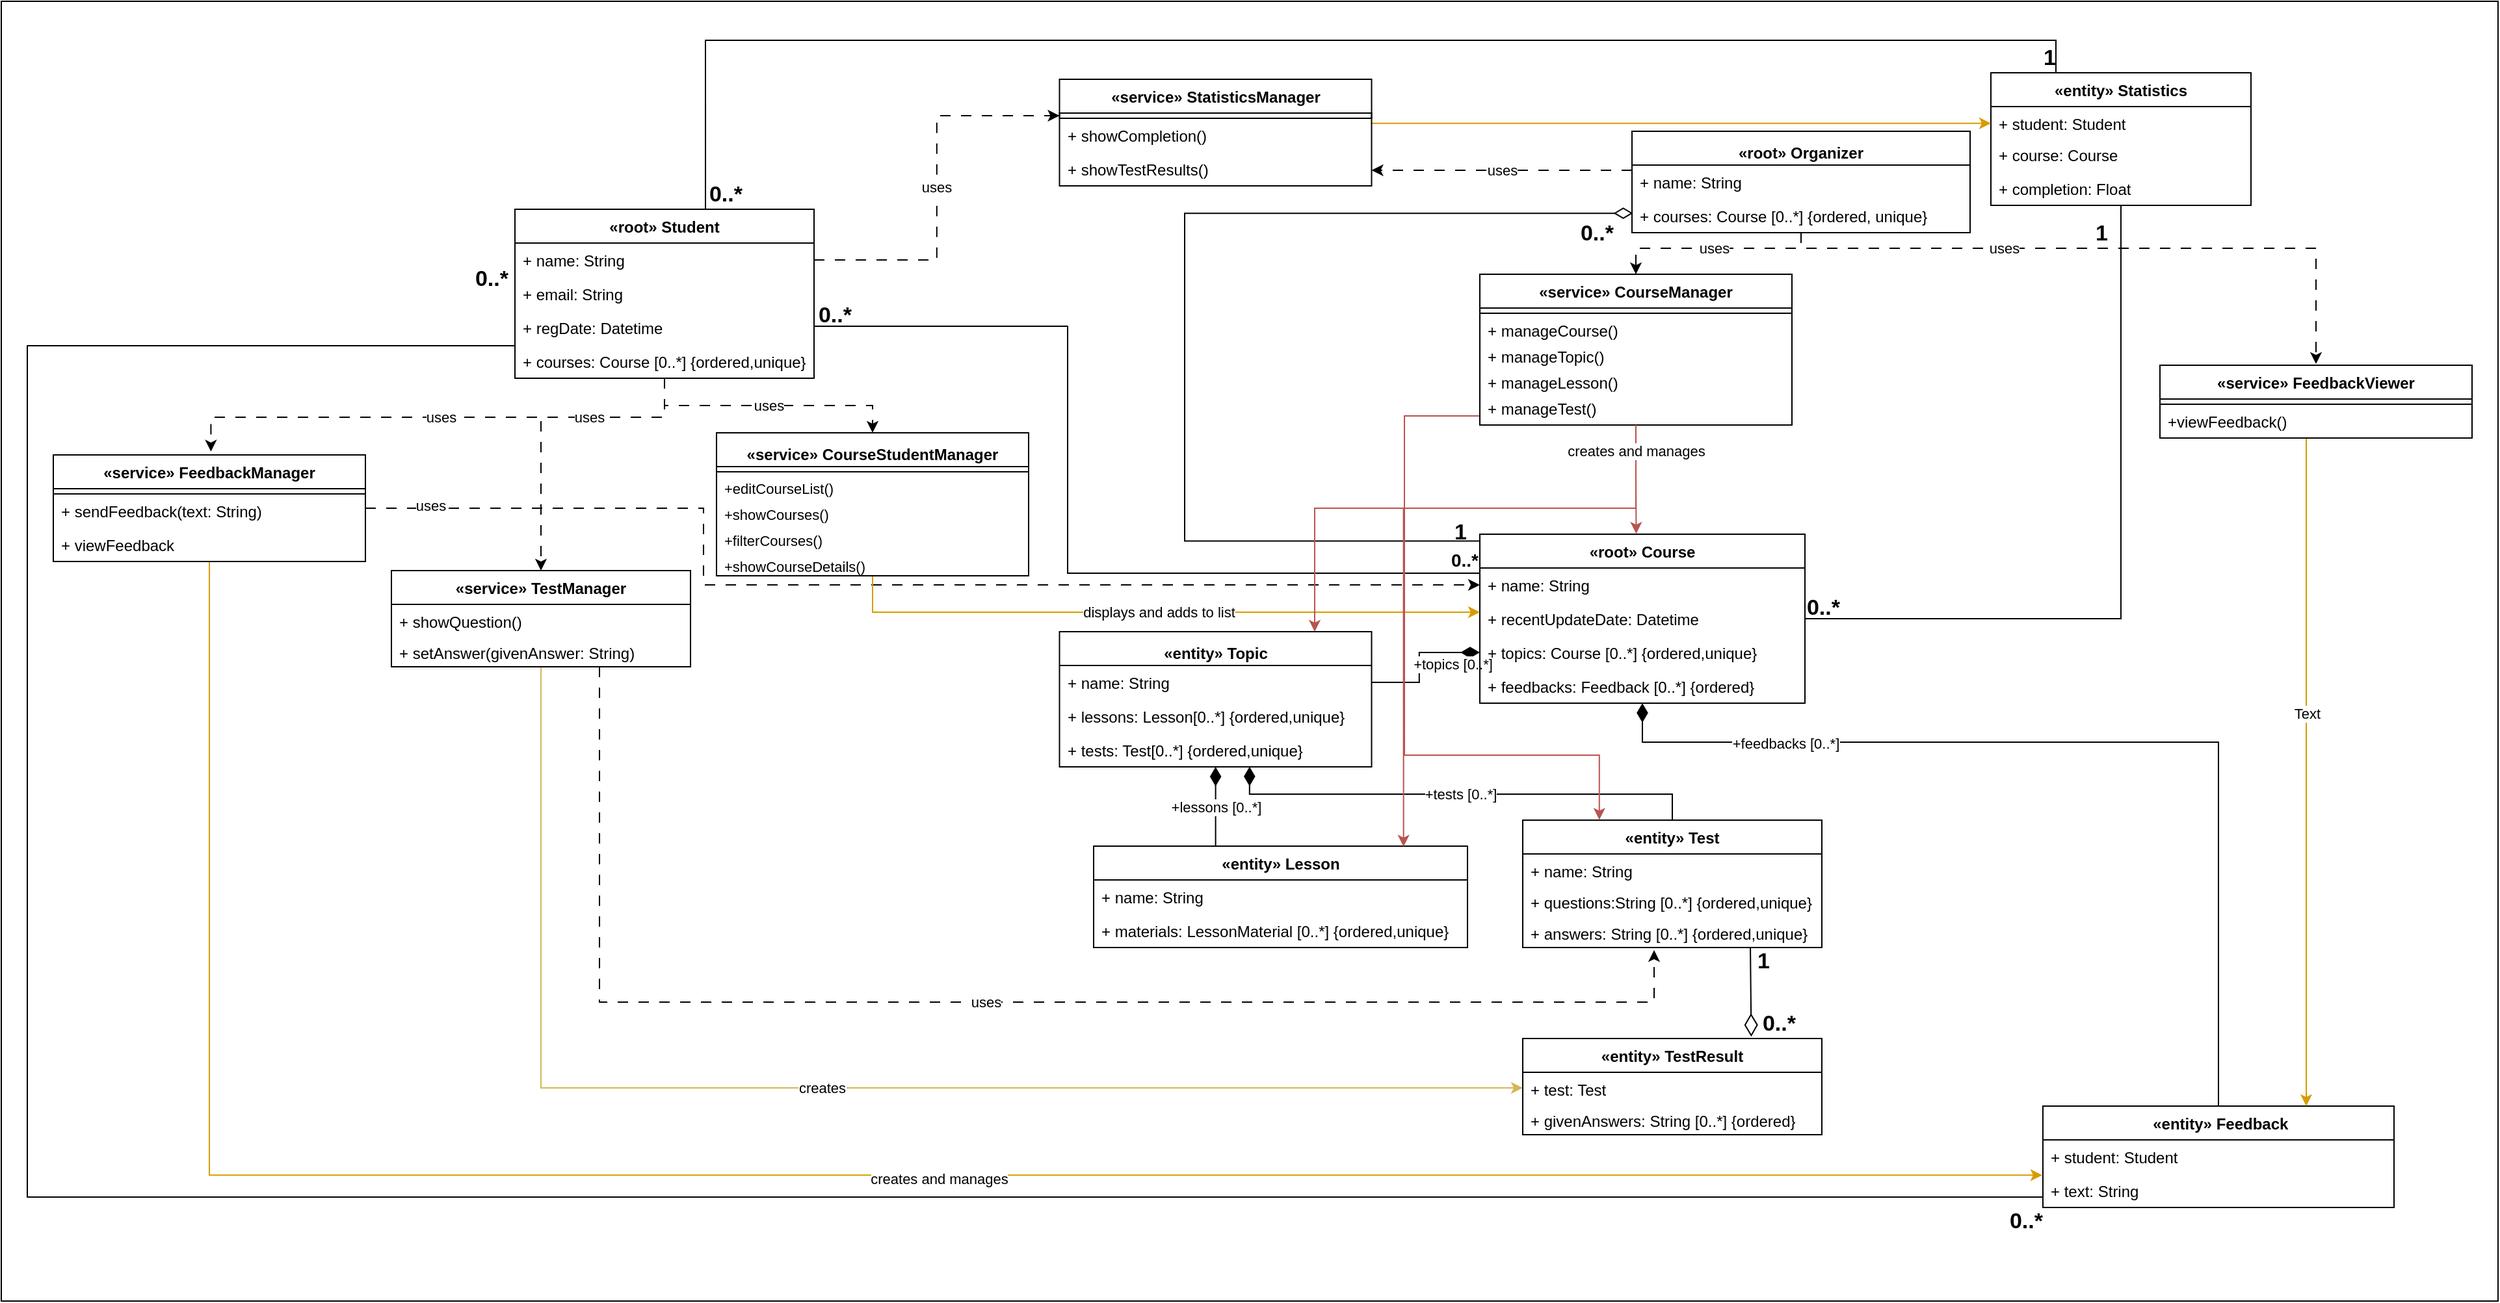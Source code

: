 <mxfile version="22.0.6" type="google">
  <diagram name="Page-1" id="_BAr91nf2BU1CdBqY8Vg">
    <mxGraphModel dx="2336" dy="798" grid="1" gridSize="10" guides="1" tooltips="1" connect="1" arrows="1" fold="1" page="1" pageScale="1" pageWidth="827" pageHeight="1169" background="#FFFFFF" math="0" shadow="0">
      <root>
        <mxCell id="0" />
        <mxCell id="1" parent="0" />
        <mxCell id="m78dvP__wFji1B5uUlLM-1" value="" style="rounded=0;whiteSpace=wrap;html=1;" parent="1" vertex="1">
          <mxGeometry x="-300" y="40" width="1920" height="1000" as="geometry" />
        </mxCell>
        <mxCell id="m78dvP__wFji1B5uUlLM-256" style="edgeStyle=orthogonalEdgeStyle;rounded=0;orthogonalLoop=1;jettySize=auto;html=1;entryX=0.25;entryY=0;entryDx=0;entryDy=0;endArrow=none;endFill=0;exitX=0.637;exitY=0.006;exitDx=0;exitDy=0;exitPerimeter=0;" parent="1" source="m78dvP__wFji1B5uUlLM-3" target="m78dvP__wFji1B5uUlLM-30" edge="1">
          <mxGeometry relative="1" as="geometry">
            <Array as="points">
              <mxPoint x="242" y="70" />
              <mxPoint x="1280" y="70" />
            </Array>
          </mxGeometry>
        </mxCell>
        <mxCell id="m78dvP__wFji1B5uUlLM-226" value="uses" style="edgeStyle=orthogonalEdgeStyle;rounded=0;orthogonalLoop=1;jettySize=auto;html=1;dashed=1;dashPattern=8 8;" parent="1" source="m78dvP__wFji1B5uUlLM-169" target="m78dvP__wFji1B5uUlLM-15" edge="1">
          <mxGeometry x="-0.891" y="2" relative="1" as="geometry">
            <Array as="points">
              <mxPoint x="240" y="430" />
              <mxPoint x="240" y="489" />
            </Array>
            <mxPoint as="offset" />
          </mxGeometry>
        </mxCell>
        <mxCell id="m78dvP__wFji1B5uUlLM-204" value="+topics [0..*]" style="edgeStyle=orthogonalEdgeStyle;rounded=0;orthogonalLoop=1;jettySize=auto;html=1;entryX=1;entryY=0.5;entryDx=0;entryDy=0;endArrow=none;endFill=0;startArrow=diamondThin;startFill=1;startSize=12;" parent="1" source="m78dvP__wFji1B5uUlLM-17" target="m78dvP__wFji1B5uUlLM-20" edge="1">
          <mxGeometry x="-0.595" y="9" relative="1" as="geometry">
            <mxPoint as="offset" />
          </mxGeometry>
        </mxCell>
        <mxCell id="m78dvP__wFji1B5uUlLM-208" value="+tests [0..*]" style="edgeStyle=orthogonalEdgeStyle;rounded=0;orthogonalLoop=1;jettySize=auto;html=1;endArrow=none;endFill=0;startArrow=diamondThin;startFill=1;startSize=12;exitX=0.609;exitY=0.995;exitDx=0;exitDy=0;exitPerimeter=0;" parent="1" source="m78dvP__wFji1B5uUlLM-240" target="m78dvP__wFji1B5uUlLM-27" edge="1">
          <mxGeometry relative="1" as="geometry">
            <mxPoint x="660" y="630" as="sourcePoint" />
            <Array as="points">
              <mxPoint x="660" y="650" />
              <mxPoint x="985" y="650" />
            </Array>
          </mxGeometry>
        </mxCell>
        <mxCell id="m78dvP__wFji1B5uUlLM-70" value="&lt;font style=&quot;font-size: 17px;&quot;&gt;1&lt;/font&gt;" style="edgeLabel;resizable=0;html=1;align=right;verticalAlign=bottom;fontStyle=1;labelBackgroundColor=none;" parent="1" connectable="0" vertex="1">
          <mxGeometry x="827.5" y="460" as="geometry" />
        </mxCell>
        <mxCell id="m78dvP__wFji1B5uUlLM-201" style="edgeStyle=orthogonalEdgeStyle;rounded=0;orthogonalLoop=1;jettySize=auto;html=1;entryX=-0.001;entryY=0.04;entryDx=0;entryDy=0;entryPerimeter=0;endArrow=none;endFill=0;startArrow=diamondThin;startFill=0;startSize=12;exitX=0.003;exitY=0.426;exitDx=0;exitDy=0;exitPerimeter=0;" parent="1" source="m78dvP__wFji1B5uUlLM-11" target="m78dvP__wFji1B5uUlLM-14" edge="1">
          <mxGeometry relative="1" as="geometry">
            <mxPoint x="944" y="264.68" as="sourcePoint" />
            <mxPoint x="697.25" y="453.32" as="targetPoint" />
            <Array as="points">
              <mxPoint x="610" y="263" />
              <mxPoint x="610" y="455" />
              <mxPoint x="820" y="455" />
            </Array>
          </mxGeometry>
        </mxCell>
        <mxCell id="m78dvP__wFji1B5uUlLM-199" style="edgeStyle=orthogonalEdgeStyle;rounded=0;orthogonalLoop=1;jettySize=auto;html=1;entryX=0;entryY=0.334;entryDx=0;entryDy=0;entryPerimeter=0;endArrow=none;endFill=0;exitX=1;exitY=0.5;exitDx=0;exitDy=0;" parent="1" source="m78dvP__wFji1B5uUlLM-6" edge="1">
          <mxGeometry relative="1" as="geometry">
            <mxPoint x="325" y="261" as="sourcePoint" />
            <mxPoint x="837" y="480.684" as="targetPoint" />
            <Array as="points">
              <mxPoint x="325" y="290" />
              <mxPoint x="520" y="290" />
              <mxPoint x="520" y="480" />
              <mxPoint x="837" y="480" />
            </Array>
          </mxGeometry>
        </mxCell>
        <mxCell id="m78dvP__wFji1B5uUlLM-223" style="edgeStyle=orthogonalEdgeStyle;rounded=0;orthogonalLoop=1;jettySize=auto;html=1;entryX=-0.001;entryY=0.699;entryDx=0;entryDy=0;endArrow=none;endFill=0;entryPerimeter=0;" parent="1" target="m78dvP__wFji1B5uUlLM-26" edge="1">
          <mxGeometry relative="1" as="geometry">
            <mxPoint x="95" y="305" as="sourcePoint" />
            <Array as="points">
              <mxPoint x="-280" y="305" />
              <mxPoint x="-280" y="960" />
              <mxPoint x="1270" y="960" />
            </Array>
          </mxGeometry>
        </mxCell>
        <mxCell id="BO0aOpBlqmR2gNMxUa-1-1" value="uses" style="edgeStyle=orthogonalEdgeStyle;rounded=0;orthogonalLoop=1;jettySize=auto;html=1;entryX=0;entryY=0.5;entryDx=0;entryDy=0;dashed=1;dashPattern=8 8;exitX=1;exitY=0.5;exitDx=0;exitDy=0;" edge="1" parent="1" source="m78dvP__wFji1B5uUlLM-4" target="m78dvP__wFji1B5uUlLM-182">
          <mxGeometry relative="1" as="geometry" />
        </mxCell>
        <mxCell id="m78dvP__wFji1B5uUlLM-3" value="«root» Student" style="swimlane;fontStyle=1;align=center;verticalAlign=top;childLayout=stackLayout;horizontal=1;startSize=26;horizontalStack=0;resizeParent=1;resizeParentMax=0;resizeLast=0;collapsible=1;marginBottom=0;whiteSpace=wrap;html=1;" parent="1" vertex="1">
          <mxGeometry x="95" y="200" width="230" height="130" as="geometry" />
        </mxCell>
        <mxCell id="m78dvP__wFji1B5uUlLM-4" value="+ name: String" style="text;strokeColor=none;fillColor=none;align=left;verticalAlign=top;spacingLeft=4;spacingRight=4;overflow=hidden;rotatable=0;points=[[0,0.5],[1,0.5]];portConstraint=eastwest;whiteSpace=wrap;html=1;" parent="m78dvP__wFji1B5uUlLM-3" vertex="1">
          <mxGeometry y="26" width="230" height="26" as="geometry" />
        </mxCell>
        <mxCell id="m78dvP__wFji1B5uUlLM-5" value="+ email: String" style="text;strokeColor=none;fillColor=none;align=left;verticalAlign=top;spacingLeft=4;spacingRight=4;overflow=hidden;rotatable=0;points=[[0,0.5],[1,0.5]];portConstraint=eastwest;whiteSpace=wrap;html=1;" parent="m78dvP__wFji1B5uUlLM-3" vertex="1">
          <mxGeometry y="52" width="230" height="26" as="geometry" />
        </mxCell>
        <mxCell id="m78dvP__wFji1B5uUlLM-6" value="+ regDate: Datetime" style="text;strokeColor=none;fillColor=none;align=left;verticalAlign=top;spacingLeft=4;spacingRight=4;overflow=hidden;rotatable=0;points=[[0,0.5],[1,0.5]];portConstraint=eastwest;whiteSpace=wrap;html=1;" parent="m78dvP__wFji1B5uUlLM-3" vertex="1">
          <mxGeometry y="78" width="230" height="26" as="geometry" />
        </mxCell>
        <mxCell id="m78dvP__wFji1B5uUlLM-7" value="+&amp;nbsp;courses: Course&amp;nbsp;[0..*]&amp;nbsp;{ordered,unique}" style="text;strokeColor=none;fillColor=none;align=left;verticalAlign=top;spacingLeft=4;spacingRight=4;overflow=hidden;rotatable=0;points=[[0,0.5],[1,0.5]];portConstraint=eastwest;whiteSpace=wrap;html=1;" parent="m78dvP__wFji1B5uUlLM-3" vertex="1">
          <mxGeometry y="104" width="230" height="26" as="geometry" />
        </mxCell>
        <mxCell id="m78dvP__wFji1B5uUlLM-177" value="uses" style="edgeStyle=orthogonalEdgeStyle;rounded=0;orthogonalLoop=1;jettySize=auto;html=1;dashed=1;dashPattern=8 8;" parent="1" source="m78dvP__wFji1B5uUlLM-9" target="m78dvP__wFji1B5uUlLM-165" edge="1">
          <mxGeometry relative="1" as="geometry">
            <Array as="points">
              <mxPoint x="1084" y="230" />
              <mxPoint x="957" y="230" />
            </Array>
          </mxGeometry>
        </mxCell>
        <mxCell id="m78dvP__wFji1B5uUlLM-186" value="uses" style="edgeStyle=orthogonalEdgeStyle;rounded=0;orthogonalLoop=1;jettySize=auto;html=1;entryX=0.5;entryY=0;entryDx=0;entryDy=0;dashed=1;dashPattern=8 8;exitX=0.5;exitY=1;exitDx=0;exitDy=0;" parent="1" edge="1" source="m78dvP__wFji1B5uUlLM-9">
          <mxGeometry x="-0.324" relative="1" as="geometry">
            <mxPoint x="1084" y="277" as="sourcePoint" />
            <mxPoint x="1480" y="319.0" as="targetPoint" />
            <Array as="points">
              <mxPoint x="1084" y="230" />
              <mxPoint x="1480" y="230" />
            </Array>
            <mxPoint as="offset" />
          </mxGeometry>
        </mxCell>
        <mxCell id="m78dvP__wFji1B5uUlLM-9" value="&lt;table class=&quot;simple-table&quot; id=&quot;4be0993a-8cb2-40e5-bdfd-7f6b039907cc&quot;&gt;&lt;tbody&gt;&lt;tr id=&quot;e588f8d5-d057-4c99-b000-b41a2d156928&quot;&gt;&lt;td class=&quot;&quot; id=&quot;KpZ;&quot;&gt;«root» Organizer&lt;/td&gt;&lt;/tr&gt;&lt;/tbody&gt;&lt;/table&gt;" style="swimlane;fontStyle=1;align=center;verticalAlign=top;childLayout=stackLayout;horizontal=1;startSize=26;horizontalStack=0;resizeParent=1;resizeParentMax=0;resizeLast=0;collapsible=1;marginBottom=0;whiteSpace=wrap;html=1;" parent="1" vertex="1">
          <mxGeometry x="954" y="140" width="260" height="78" as="geometry" />
        </mxCell>
        <mxCell id="m78dvP__wFji1B5uUlLM-10" value="+ name: String" style="text;strokeColor=none;fillColor=none;align=left;verticalAlign=top;spacingLeft=4;spacingRight=4;overflow=hidden;rotatable=0;points=[[0,0.5],[1,0.5]];portConstraint=eastwest;whiteSpace=wrap;html=1;" parent="m78dvP__wFji1B5uUlLM-9" vertex="1">
          <mxGeometry y="26" width="260" height="26" as="geometry" />
        </mxCell>
        <mxCell id="m78dvP__wFji1B5uUlLM-11" value="+&amp;nbsp;courses: Course [0..*] {ordered, unique} " style="text;strokeColor=none;fillColor=none;align=left;verticalAlign=top;spacingLeft=4;spacingRight=4;overflow=hidden;rotatable=0;points=[[0,0.5],[1,0.5]];portConstraint=eastwest;whiteSpace=wrap;html=1;" parent="m78dvP__wFji1B5uUlLM-9" vertex="1">
          <mxGeometry y="52" width="260" height="26" as="geometry" />
        </mxCell>
        <mxCell id="m78dvP__wFji1B5uUlLM-249" style="edgeStyle=orthogonalEdgeStyle;rounded=0;orthogonalLoop=1;jettySize=auto;html=1;endArrow=none;endFill=0;startArrow=diamondThin;startFill=1;startSize=12;" parent="1" source="m78dvP__wFji1B5uUlLM-14" target="m78dvP__wFji1B5uUlLM-24" edge="1">
          <mxGeometry relative="1" as="geometry">
            <Array as="points">
              <mxPoint x="962" y="610" />
              <mxPoint x="1405" y="610" />
            </Array>
          </mxGeometry>
        </mxCell>
        <mxCell id="m78dvP__wFji1B5uUlLM-250" value="+feedbacks [0..*]" style="edgeLabel;html=1;align=center;verticalAlign=middle;resizable=0;points=[];" parent="m78dvP__wFji1B5uUlLM-249" vertex="1" connectable="0">
          <mxGeometry x="-0.629" y="-1" relative="1" as="geometry">
            <mxPoint as="offset" />
          </mxGeometry>
        </mxCell>
        <mxCell id="m78dvP__wFji1B5uUlLM-14" value="«root» Course" style="swimlane;fontStyle=1;align=center;verticalAlign=top;childLayout=stackLayout;horizontal=1;startSize=26;horizontalStack=0;resizeParent=1;resizeParentMax=0;resizeLast=0;collapsible=1;marginBottom=0;whiteSpace=wrap;html=1;" parent="1" vertex="1">
          <mxGeometry x="837" y="450" width="250" height="130" as="geometry" />
        </mxCell>
        <mxCell id="m78dvP__wFji1B5uUlLM-15" value="+ name: String" style="text;strokeColor=none;fillColor=none;align=left;verticalAlign=top;spacingLeft=4;spacingRight=4;overflow=hidden;rotatable=0;points=[[0,0.5],[1,0.5]];portConstraint=eastwest;whiteSpace=wrap;html=1;" parent="m78dvP__wFji1B5uUlLM-14" vertex="1">
          <mxGeometry y="26" width="250" height="26" as="geometry" />
        </mxCell>
        <mxCell id="m78dvP__wFji1B5uUlLM-16" value="+ recentUpdateDate: Datetime" style="text;strokeColor=none;fillColor=none;align=left;verticalAlign=top;spacingLeft=4;spacingRight=4;overflow=hidden;rotatable=0;points=[[0,0.5],[1,0.5]];portConstraint=eastwest;whiteSpace=wrap;html=1;" parent="m78dvP__wFji1B5uUlLM-14" vertex="1">
          <mxGeometry y="52" width="250" height="26" as="geometry" />
        </mxCell>
        <mxCell id="m78dvP__wFji1B5uUlLM-17" value="+ topics: Course&amp;nbsp;[0..*]&amp;nbsp;{ordered,unique}" style="text;strokeColor=none;fillColor=none;align=left;verticalAlign=top;spacingLeft=4;spacingRight=4;overflow=hidden;rotatable=0;points=[[0,0.5],[1,0.5]];portConstraint=eastwest;whiteSpace=wrap;html=1;" parent="m78dvP__wFji1B5uUlLM-14" vertex="1">
          <mxGeometry y="78" width="250" height="26" as="geometry" />
        </mxCell>
        <mxCell id="m78dvP__wFji1B5uUlLM-18" value="+&amp;nbsp;feedbacks: Feedback&amp;nbsp;[0..*]&amp;nbsp;{ordered}" style="text;strokeColor=none;fillColor=none;align=left;verticalAlign=top;spacingLeft=4;spacingRight=4;overflow=hidden;rotatable=0;points=[[0,0.5],[1,0.5]];portConstraint=eastwest;whiteSpace=wrap;html=1;" parent="m78dvP__wFji1B5uUlLM-14" vertex="1">
          <mxGeometry y="104" width="250" height="26" as="geometry" />
        </mxCell>
        <mxCell id="m78dvP__wFji1B5uUlLM-206" value="+lessons [0..*]" style="edgeStyle=orthogonalEdgeStyle;rounded=0;orthogonalLoop=1;jettySize=auto;html=1;endArrow=none;endFill=0;startArrow=diamondThin;startFill=1;startSize=12;" parent="1" source="m78dvP__wFji1B5uUlLM-19" target="m78dvP__wFji1B5uUlLM-21" edge="1">
          <mxGeometry relative="1" as="geometry">
            <Array as="points">
              <mxPoint x="634" y="680" />
              <mxPoint x="634" y="680" />
            </Array>
          </mxGeometry>
        </mxCell>
        <mxCell id="m78dvP__wFji1B5uUlLM-19" value="&lt;table class=&quot;simple-table&quot; id=&quot;4be0993a-8cb2-40e5-bdfd-7f6b039907cc&quot;&gt;&lt;tbody&gt;&lt;tr id=&quot;23691669-71e0-4738-807a-c3c6f39562a6&quot;&gt;&lt;td class=&quot;&quot; id=&quot;KpZ;&quot;&gt;«entity» Topic&lt;/td&gt;&lt;/tr&gt;&lt;/tbody&gt;&lt;/table&gt;" style="swimlane;fontStyle=1;align=center;verticalAlign=top;childLayout=stackLayout;horizontal=1;startSize=26;horizontalStack=0;resizeParent=1;resizeParentMax=0;resizeLast=0;collapsible=1;marginBottom=0;whiteSpace=wrap;html=1;" parent="1" vertex="1">
          <mxGeometry x="513.75" y="525" width="240" height="104" as="geometry" />
        </mxCell>
        <mxCell id="m78dvP__wFji1B5uUlLM-20" value="+&amp;nbsp;name: String" style="text;strokeColor=none;fillColor=none;align=left;verticalAlign=top;spacingLeft=4;spacingRight=4;overflow=hidden;rotatable=0;points=[[0,0.5],[1,0.5]];portConstraint=eastwest;whiteSpace=wrap;html=1;" parent="m78dvP__wFji1B5uUlLM-19" vertex="1">
          <mxGeometry y="26" width="240" height="26" as="geometry" />
        </mxCell>
        <mxCell id="m78dvP__wFji1B5uUlLM-239" value="+&amp;nbsp;lessons: Lesson[0..*]&amp;nbsp;{ordered,unique}" style="text;strokeColor=none;fillColor=none;align=left;verticalAlign=top;spacingLeft=4;spacingRight=4;overflow=hidden;rotatable=0;points=[[0,0.5],[1,0.5]];portConstraint=eastwest;whiteSpace=wrap;html=1;" parent="m78dvP__wFji1B5uUlLM-19" vertex="1">
          <mxGeometry y="52" width="240" height="26" as="geometry" />
        </mxCell>
        <mxCell id="m78dvP__wFji1B5uUlLM-240" value="+&amp;nbsp;tests: Test[0..*]&amp;nbsp;{ordered,unique}" style="text;strokeColor=none;fillColor=none;align=left;verticalAlign=top;spacingLeft=4;spacingRight=4;overflow=hidden;rotatable=0;points=[[0,0.5],[1,0.5]];portConstraint=eastwest;whiteSpace=wrap;html=1;" parent="m78dvP__wFji1B5uUlLM-19" vertex="1">
          <mxGeometry y="78" width="240" height="26" as="geometry" />
        </mxCell>
        <mxCell id="m78dvP__wFji1B5uUlLM-21" value="«entity» Lesson" style="swimlane;fontStyle=1;align=center;verticalAlign=top;childLayout=stackLayout;horizontal=1;startSize=26;horizontalStack=0;resizeParent=1;resizeParentMax=0;resizeLast=0;collapsible=1;marginBottom=0;whiteSpace=wrap;html=1;" parent="1" vertex="1">
          <mxGeometry x="540" y="690" width="287.5" height="78" as="geometry">
            <mxRectangle x="212.5" y="560" width="130" height="30" as="alternateBounds" />
          </mxGeometry>
        </mxCell>
        <mxCell id="m78dvP__wFji1B5uUlLM-22" value="+&amp;nbsp;name: String" style="text;strokeColor=none;fillColor=none;align=left;verticalAlign=top;spacingLeft=4;spacingRight=4;overflow=hidden;rotatable=0;points=[[0,0.5],[1,0.5]];portConstraint=eastwest;whiteSpace=wrap;html=1;" parent="m78dvP__wFji1B5uUlLM-21" vertex="1">
          <mxGeometry y="26" width="287.5" height="26" as="geometry" />
        </mxCell>
        <mxCell id="m78dvP__wFji1B5uUlLM-245" value="+&amp;nbsp;materials: LessonMaterial&amp;nbsp;[0..*]&amp;nbsp;{ordered,unique}" style="text;strokeColor=none;fillColor=none;align=left;verticalAlign=top;spacingLeft=4;spacingRight=4;overflow=hidden;rotatable=0;points=[[0,0.5],[1,0.5]];portConstraint=eastwest;whiteSpace=wrap;html=1;" parent="m78dvP__wFji1B5uUlLM-21" vertex="1">
          <mxGeometry y="52" width="287.5" height="26" as="geometry" />
        </mxCell>
        <mxCell id="m78dvP__wFji1B5uUlLM-24" value="&amp;nbsp;«entity» Feedback" style="swimlane;fontStyle=1;align=center;verticalAlign=top;childLayout=stackLayout;horizontal=1;startSize=26;horizontalStack=0;resizeParent=1;resizeParentMax=0;resizeLast=0;collapsible=1;marginBottom=0;whiteSpace=wrap;html=1;" parent="1" vertex="1">
          <mxGeometry x="1270" y="890" width="270" height="78" as="geometry" />
        </mxCell>
        <mxCell id="m78dvP__wFji1B5uUlLM-25" value="+&amp;nbsp;student: Student" style="text;strokeColor=none;fillColor=none;align=left;verticalAlign=top;spacingLeft=4;spacingRight=4;overflow=hidden;rotatable=0;points=[[0,0.5],[1,0.5]];portConstraint=eastwest;whiteSpace=wrap;html=1;" parent="m78dvP__wFji1B5uUlLM-24" vertex="1">
          <mxGeometry y="26" width="270" height="26" as="geometry" />
        </mxCell>
        <mxCell id="m78dvP__wFji1B5uUlLM-26" value="+&amp;nbsp;text: String" style="text;strokeColor=none;fillColor=none;align=left;verticalAlign=top;spacingLeft=4;spacingRight=4;overflow=hidden;rotatable=0;points=[[0,0.5],[1,0.5]];portConstraint=eastwest;whiteSpace=wrap;html=1;" parent="m78dvP__wFji1B5uUlLM-24" vertex="1">
          <mxGeometry y="52" width="270" height="26" as="geometry" />
        </mxCell>
        <mxCell id="m78dvP__wFji1B5uUlLM-27" value="«entity» Test" style="swimlane;fontStyle=1;align=center;verticalAlign=top;childLayout=stackLayout;horizontal=1;startSize=26;horizontalStack=0;resizeParent=1;resizeParentMax=0;resizeLast=0;collapsible=1;marginBottom=0;whiteSpace=wrap;html=1;" parent="1" vertex="1">
          <mxGeometry x="870" y="670" width="230" height="98" as="geometry" />
        </mxCell>
        <mxCell id="m78dvP__wFji1B5uUlLM-28" value="+&amp;nbsp;name: String" style="text;strokeColor=none;fillColor=none;align=left;verticalAlign=top;spacingLeft=4;spacingRight=4;overflow=hidden;rotatable=0;points=[[0,0.5],[1,0.5]];portConstraint=eastwest;whiteSpace=wrap;html=1;" parent="m78dvP__wFji1B5uUlLM-27" vertex="1">
          <mxGeometry y="26" width="230" height="24" as="geometry" />
        </mxCell>
        <mxCell id="m78dvP__wFji1B5uUlLM-247" value="+ questions:String&amp;nbsp;[0..*]&amp;nbsp;{ordered,unique}" style="text;strokeColor=none;fillColor=none;align=left;verticalAlign=top;spacingLeft=4;spacingRight=4;overflow=hidden;rotatable=0;points=[[0,0.5],[1,0.5]];portConstraint=eastwest;whiteSpace=wrap;html=1;" parent="m78dvP__wFji1B5uUlLM-27" vertex="1">
          <mxGeometry y="50" width="230" height="24" as="geometry" />
        </mxCell>
        <mxCell id="m78dvP__wFji1B5uUlLM-248" value="+ answers: String&amp;nbsp;[0..*]&amp;nbsp;{ordered,unique}" style="text;strokeColor=none;fillColor=none;align=left;verticalAlign=top;spacingLeft=4;spacingRight=4;overflow=hidden;rotatable=0;points=[[0,0.5],[1,0.5]];portConstraint=eastwest;whiteSpace=wrap;html=1;" parent="m78dvP__wFji1B5uUlLM-27" vertex="1">
          <mxGeometry y="74" width="230" height="24" as="geometry" />
        </mxCell>
        <mxCell id="m78dvP__wFji1B5uUlLM-203" style="edgeStyle=orthogonalEdgeStyle;rounded=0;orthogonalLoop=1;jettySize=auto;html=1;endArrow=none;endFill=0;" parent="1" source="m78dvP__wFji1B5uUlLM-30" target="m78dvP__wFji1B5uUlLM-16" edge="1">
          <mxGeometry relative="1" as="geometry">
            <Array as="points">
              <mxPoint x="1100" y="515" />
              <mxPoint x="1100" y="515" />
            </Array>
          </mxGeometry>
        </mxCell>
        <mxCell id="m78dvP__wFji1B5uUlLM-30" value="«entity» Statistics" style="swimlane;fontStyle=1;align=center;verticalAlign=top;childLayout=stackLayout;horizontal=1;startSize=26;horizontalStack=0;resizeParent=1;resizeParentMax=0;resizeLast=0;collapsible=1;marginBottom=0;whiteSpace=wrap;html=1;" parent="1" vertex="1">
          <mxGeometry x="1230" y="95" width="200" height="102" as="geometry">
            <mxRectangle x="1120" y="620" width="140" height="30" as="alternateBounds" />
          </mxGeometry>
        </mxCell>
        <mxCell id="m78dvP__wFji1B5uUlLM-31" value="+ student: Student" style="text;strokeColor=none;fillColor=none;align=left;verticalAlign=top;spacingLeft=4;spacingRight=4;overflow=hidden;rotatable=0;points=[[0,0.5],[1,0.5]];portConstraint=eastwest;whiteSpace=wrap;html=1;" parent="m78dvP__wFji1B5uUlLM-30" vertex="1">
          <mxGeometry y="26" width="200" height="24" as="geometry" />
        </mxCell>
        <mxCell id="m78dvP__wFji1B5uUlLM-32" value="+ course: Course" style="text;strokeColor=none;fillColor=none;align=left;verticalAlign=top;spacingLeft=4;spacingRight=4;overflow=hidden;rotatable=0;points=[[0,0.5],[1,0.5]];portConstraint=eastwest;whiteSpace=wrap;html=1;" parent="m78dvP__wFji1B5uUlLM-30" vertex="1">
          <mxGeometry y="50" width="200" height="26" as="geometry" />
        </mxCell>
        <mxCell id="BO0aOpBlqmR2gNMxUa-1-14" value="+ completion: Float" style="text;strokeColor=none;fillColor=none;align=left;verticalAlign=top;spacingLeft=4;spacingRight=4;overflow=hidden;rotatable=0;points=[[0,0.5],[1,0.5]];portConstraint=eastwest;whiteSpace=wrap;html=1;" vertex="1" parent="m78dvP__wFji1B5uUlLM-30">
          <mxGeometry y="76" width="200" height="26" as="geometry" />
        </mxCell>
        <mxCell id="m78dvP__wFji1B5uUlLM-224" value="creates" style="edgeStyle=orthogonalEdgeStyle;rounded=0;orthogonalLoop=1;jettySize=auto;html=1;fillColor=#fff2cc;strokeColor=#d6b656;" parent="1" source="m78dvP__wFji1B5uUlLM-63" target="m78dvP__wFji1B5uUlLM-69" edge="1">
          <mxGeometry relative="1" as="geometry" />
        </mxCell>
        <mxCell id="m78dvP__wFji1B5uUlLM-63" value="«service» TestManager" style="swimlane;fontStyle=1;align=center;verticalAlign=top;childLayout=stackLayout;horizontal=1;startSize=26;horizontalStack=0;resizeParent=1;resizeParentMax=0;resizeLast=0;collapsible=1;marginBottom=0;whiteSpace=wrap;html=1;" parent="1" vertex="1">
          <mxGeometry y="478" width="230" height="74" as="geometry" />
        </mxCell>
        <mxCell id="m78dvP__wFji1B5uUlLM-64" value="+ showQuestion()" style="text;strokeColor=none;fillColor=none;align=left;verticalAlign=top;spacingLeft=4;spacingRight=4;overflow=hidden;rotatable=0;points=[[0,0.5],[1,0.5]];portConstraint=eastwest;whiteSpace=wrap;html=1;" parent="m78dvP__wFji1B5uUlLM-63" vertex="1">
          <mxGeometry y="26" width="230" height="24" as="geometry" />
        </mxCell>
        <mxCell id="m78dvP__wFji1B5uUlLM-65" value="+ setAnswer(givenAnswer: String)" style="text;strokeColor=none;fillColor=none;align=left;verticalAlign=top;spacingLeft=4;spacingRight=4;overflow=hidden;rotatable=0;points=[[0,0.5],[1,0.5]];portConstraint=eastwest;whiteSpace=wrap;html=1;" parent="m78dvP__wFji1B5uUlLM-63" vertex="1">
          <mxGeometry y="50" width="230" height="24" as="geometry" />
        </mxCell>
        <mxCell id="m78dvP__wFji1B5uUlLM-67" style="edgeStyle=orthogonalEdgeStyle;rounded=0;orthogonalLoop=1;jettySize=auto;html=1;exitX=0.764;exitY=-0.019;exitDx=0;exitDy=0;endArrow=none;endFill=0;startArrow=diamondThin;startFill=0;exitPerimeter=0;startSize=15;entryX=0.761;entryY=1.006;entryDx=0;entryDy=0;entryPerimeter=0;" parent="1" source="m78dvP__wFji1B5uUlLM-68" target="m78dvP__wFji1B5uUlLM-248" edge="1">
          <mxGeometry relative="1" as="geometry">
            <Array as="points">
              <mxPoint x="1045" y="837" />
            </Array>
            <mxPoint x="1045" y="770" as="targetPoint" />
          </mxGeometry>
        </mxCell>
        <mxCell id="m78dvP__wFji1B5uUlLM-68" value="«entity» TestResult" style="swimlane;fontStyle=1;align=center;verticalAlign=top;childLayout=stackLayout;horizontal=1;startSize=26;horizontalStack=0;resizeParent=1;resizeParentMax=0;resizeLast=0;collapsible=1;marginBottom=0;whiteSpace=wrap;html=1;" parent="1" vertex="1">
          <mxGeometry x="870" y="838" width="230" height="74" as="geometry" />
        </mxCell>
        <mxCell id="m78dvP__wFji1B5uUlLM-69" value="+ test: Test" style="text;strokeColor=none;fillColor=none;align=left;verticalAlign=top;spacingLeft=4;spacingRight=4;overflow=hidden;rotatable=0;points=[[0,0.5],[1,0.5]];portConstraint=eastwest;whiteSpace=wrap;html=1;" parent="m78dvP__wFji1B5uUlLM-68" vertex="1">
          <mxGeometry y="26" width="230" height="24" as="geometry" />
        </mxCell>
        <mxCell id="m78dvP__wFji1B5uUlLM-252" value="+ givenAnswers: String&amp;nbsp;[0..*]&amp;nbsp;{ordered}" style="text;strokeColor=none;fillColor=none;align=left;verticalAlign=top;spacingLeft=4;spacingRight=4;overflow=hidden;rotatable=0;points=[[0,0.5],[1,0.5]];portConstraint=eastwest;whiteSpace=wrap;html=1;" parent="m78dvP__wFji1B5uUlLM-68" vertex="1">
          <mxGeometry y="50" width="230" height="24" as="geometry" />
        </mxCell>
        <mxCell id="m78dvP__wFji1B5uUlLM-71" value="&lt;font style=&quot;font-size: 17px;&quot;&gt;0..*&lt;/font&gt;" style="edgeLabel;resizable=0;html=1;align=right;verticalAlign=bottom;fontStyle=1" parent="1" connectable="0" vertex="1">
          <mxGeometry x="1080" y="838" as="geometry" />
        </mxCell>
        <mxCell id="m78dvP__wFji1B5uUlLM-192" value="displays and adds to list" style="edgeStyle=orthogonalEdgeStyle;rounded=0;orthogonalLoop=1;jettySize=auto;html=1;fillColor=#ffe6cc;strokeColor=#d79b00;" parent="1" source="m78dvP__wFji1B5uUlLM-161" target="m78dvP__wFji1B5uUlLM-14" edge="1">
          <mxGeometry relative="1" as="geometry">
            <Array as="points">
              <mxPoint x="370" y="510" />
            </Array>
          </mxGeometry>
        </mxCell>
        <mxCell id="m78dvP__wFji1B5uUlLM-161" value="&lt;table class=&quot;simple-table&quot; id=&quot;4be0993a-8cb2-40e5-bdfd-7f6b039907cc&quot;&gt;&lt;tbody&gt;&lt;tr id=&quot;23691669-71e0-4738-807a-c3c6f39562a6&quot;&gt;&lt;td class=&quot;&quot; id=&quot;KpZ;&quot;&gt;«service» CourseStudentManager&lt;br&gt;&lt;/td&gt;&lt;/tr&gt;&lt;/tbody&gt;&lt;/table&gt;" style="swimlane;fontStyle=1;align=center;verticalAlign=top;childLayout=stackLayout;horizontal=1;startSize=26;horizontalStack=0;resizeParent=1;resizeParentMax=0;resizeLast=0;collapsible=1;marginBottom=0;whiteSpace=wrap;html=1;" parent="1" vertex="1">
          <mxGeometry x="250" y="372" width="240" height="110" as="geometry" />
        </mxCell>
        <mxCell id="m78dvP__wFji1B5uUlLM-162" value="&amp;nbsp;" style="text;strokeColor=default;fillColor=none;align=left;verticalAlign=top;spacingLeft=4;spacingRight=4;overflow=hidden;rotatable=0;points=[[0,0.5],[1,0.5]];portConstraint=eastwest;whiteSpace=wrap;html=1;" parent="m78dvP__wFji1B5uUlLM-161" vertex="1">
          <mxGeometry y="26" width="240" height="4" as="geometry" />
        </mxCell>
        <mxCell id="m78dvP__wFji1B5uUlLM-193" value="+editCourseList()" style="text;strokeColor=none;fillColor=none;align=left;verticalAlign=top;spacingLeft=4;spacingRight=4;overflow=hidden;rotatable=0;points=[[0,0.5],[1,0.5]];portConstraint=eastwest;whiteSpace=wrap;html=1;fontSize=11;" parent="m78dvP__wFji1B5uUlLM-161" vertex="1">
          <mxGeometry y="30" width="240" height="20" as="geometry" />
        </mxCell>
        <mxCell id="BO0aOpBlqmR2gNMxUa-1-6" value="+showCourses()" style="text;strokeColor=none;fillColor=none;align=left;verticalAlign=top;spacingLeft=4;spacingRight=4;overflow=hidden;rotatable=0;points=[[0,0.5],[1,0.5]];portConstraint=eastwest;whiteSpace=wrap;html=1;fontSize=11;" vertex="1" parent="m78dvP__wFji1B5uUlLM-161">
          <mxGeometry y="50" width="240" height="20" as="geometry" />
        </mxCell>
        <mxCell id="BO0aOpBlqmR2gNMxUa-1-7" value="+filterCourses()" style="text;strokeColor=none;fillColor=none;align=left;verticalAlign=top;spacingLeft=4;spacingRight=4;overflow=hidden;rotatable=0;points=[[0,0.5],[1,0.5]];portConstraint=eastwest;whiteSpace=wrap;html=1;fontSize=11;" vertex="1" parent="m78dvP__wFji1B5uUlLM-161">
          <mxGeometry y="70" width="240" height="20" as="geometry" />
        </mxCell>
        <mxCell id="BO0aOpBlqmR2gNMxUa-1-8" value="+showCourseDetails()" style="text;strokeColor=none;fillColor=none;align=left;verticalAlign=top;spacingLeft=4;spacingRight=4;overflow=hidden;rotatable=0;points=[[0,0.5],[1,0.5]];portConstraint=eastwest;whiteSpace=wrap;html=1;fontSize=11;" vertex="1" parent="m78dvP__wFji1B5uUlLM-161">
          <mxGeometry y="90" width="240" height="20" as="geometry" />
        </mxCell>
        <mxCell id="m78dvP__wFji1B5uUlLM-217" style="edgeStyle=orthogonalEdgeStyle;rounded=0;orthogonalLoop=1;jettySize=auto;html=1;fillColor=#f8cecc;strokeColor=#b85450;" parent="1" source="m78dvP__wFji1B5uUlLM-165" target="m78dvP__wFji1B5uUlLM-19" edge="1">
          <mxGeometry relative="1" as="geometry">
            <Array as="points">
              <mxPoint x="957" y="430" />
              <mxPoint x="710" y="430" />
            </Array>
          </mxGeometry>
        </mxCell>
        <mxCell id="m78dvP__wFji1B5uUlLM-221" style="edgeStyle=orthogonalEdgeStyle;rounded=0;orthogonalLoop=1;jettySize=auto;html=1;entryX=0.256;entryY=-0.003;entryDx=0;entryDy=0;exitX=0;exitY=0.5;exitDx=0;exitDy=0;fillColor=#f8cecc;strokeColor=#b85450;entryPerimeter=0;" parent="1" source="m78dvP__wFji1B5uUlLM-166" target="m78dvP__wFji1B5uUlLM-27" edge="1">
          <mxGeometry relative="1" as="geometry">
            <mxPoint x="838" y="359" as="sourcePoint" />
            <mxPoint x="928.5" y="660" as="targetPoint" />
            <Array as="points">
              <mxPoint x="779" y="359" />
              <mxPoint x="779" y="620" />
              <mxPoint x="929" y="620" />
            </Array>
          </mxGeometry>
        </mxCell>
        <mxCell id="m78dvP__wFji1B5uUlLM-165" value="«service» CourseManager" style="swimlane;fontStyle=1;align=center;verticalAlign=top;childLayout=stackLayout;horizontal=1;startSize=26;horizontalStack=0;resizeParent=1;resizeParentMax=0;resizeLast=0;collapsible=1;marginBottom=0;whiteSpace=wrap;html=1;" parent="1" vertex="1">
          <mxGeometry x="837" y="250" width="240" height="116" as="geometry" />
        </mxCell>
        <mxCell id="m78dvP__wFji1B5uUlLM-166" value="&amp;nbsp;" style="text;strokeColor=default;fillColor=none;align=left;verticalAlign=top;spacingLeft=4;spacingRight=4;overflow=hidden;rotatable=0;points=[[0,0.5],[1,0.5]];portConstraint=eastwest;whiteSpace=wrap;html=1;" parent="m78dvP__wFji1B5uUlLM-165" vertex="1">
          <mxGeometry y="26" width="240" height="4" as="geometry" />
        </mxCell>
        <mxCell id="m78dvP__wFji1B5uUlLM-195" value="+ manageCourse()" style="text;strokeColor=none;fillColor=none;align=left;verticalAlign=top;spacingLeft=4;spacingRight=4;overflow=hidden;rotatable=0;points=[[0,0.5],[1,0.5]];portConstraint=eastwest;whiteSpace=wrap;html=1;" parent="m78dvP__wFji1B5uUlLM-165" vertex="1">
          <mxGeometry y="30" width="240" height="20" as="geometry" />
        </mxCell>
        <mxCell id="BO0aOpBlqmR2gNMxUa-1-2" value="+ manageTopic()" style="text;strokeColor=none;fillColor=none;align=left;verticalAlign=top;spacingLeft=4;spacingRight=4;overflow=hidden;rotatable=0;points=[[0,0.5],[1,0.5]];portConstraint=eastwest;whiteSpace=wrap;html=1;" vertex="1" parent="m78dvP__wFji1B5uUlLM-165">
          <mxGeometry y="50" width="240" height="20" as="geometry" />
        </mxCell>
        <mxCell id="BO0aOpBlqmR2gNMxUa-1-3" value="+ manageLesson()" style="text;strokeColor=none;fillColor=none;align=left;verticalAlign=top;spacingLeft=4;spacingRight=4;overflow=hidden;rotatable=0;points=[[0,0.5],[1,0.5]];portConstraint=eastwest;whiteSpace=wrap;html=1;" vertex="1" parent="m78dvP__wFji1B5uUlLM-165">
          <mxGeometry y="70" width="240" height="20" as="geometry" />
        </mxCell>
        <mxCell id="BO0aOpBlqmR2gNMxUa-1-4" value="+ manageTest()" style="text;strokeColor=none;fillColor=none;align=left;verticalAlign=top;spacingLeft=4;spacingRight=4;overflow=hidden;rotatable=0;points=[[0,0.5],[1,0.5]];portConstraint=eastwest;whiteSpace=wrap;html=1;" vertex="1" parent="m78dvP__wFji1B5uUlLM-165">
          <mxGeometry y="90" width="240" height="26" as="geometry" />
        </mxCell>
        <mxCell id="m78dvP__wFji1B5uUlLM-190" style="edgeStyle=orthogonalEdgeStyle;rounded=0;orthogonalLoop=1;jettySize=auto;html=1;fillColor=#ffe6cc;strokeColor=#d79b00;entryX=-0.002;entryY=0.044;entryDx=0;entryDy=0;entryPerimeter=0;exitX=0.5;exitY=1;exitDx=0;exitDy=0;" parent="1" target="m78dvP__wFji1B5uUlLM-26" edge="1" source="m78dvP__wFji1B5uUlLM-169">
          <mxGeometry relative="1" as="geometry">
            <mxPoint x="-140" y="507" as="sourcePoint" />
            <Array as="points">
              <mxPoint x="-140" y="943" />
            </Array>
          </mxGeometry>
        </mxCell>
        <mxCell id="m78dvP__wFji1B5uUlLM-235" value="creates and manages" style="edgeLabel;html=1;align=center;verticalAlign=middle;resizable=0;points=[];" parent="m78dvP__wFji1B5uUlLM-190" vertex="1" connectable="0">
          <mxGeometry x="0.098" y="-3" relative="1" as="geometry">
            <mxPoint as="offset" />
          </mxGeometry>
        </mxCell>
        <mxCell id="m78dvP__wFji1B5uUlLM-169" value="«service» FeedbackManager" style="swimlane;fontStyle=1;align=center;verticalAlign=top;childLayout=stackLayout;horizontal=1;startSize=26;horizontalStack=0;resizeParent=1;resizeParentMax=0;resizeLast=0;collapsible=1;marginBottom=0;whiteSpace=wrap;html=1;" parent="1" vertex="1">
          <mxGeometry x="-260" y="389" width="240" height="82" as="geometry" />
        </mxCell>
        <mxCell id="m78dvP__wFji1B5uUlLM-170" value="&amp;nbsp;" style="text;strokeColor=default;fillColor=none;align=left;verticalAlign=top;spacingLeft=4;spacingRight=4;overflow=hidden;rotatable=0;points=[[0,0.5],[1,0.5]];portConstraint=eastwest;whiteSpace=wrap;html=1;" parent="m78dvP__wFji1B5uUlLM-169" vertex="1">
          <mxGeometry y="26" width="240" height="4" as="geometry" />
        </mxCell>
        <mxCell id="m78dvP__wFji1B5uUlLM-194" value="+ sendFeedback(text: String)" style="text;strokeColor=none;fillColor=none;align=left;verticalAlign=top;spacingLeft=4;spacingRight=4;overflow=hidden;rotatable=0;points=[[0,0.5],[1,0.5]];portConstraint=eastwest;whiteSpace=wrap;html=1;" parent="m78dvP__wFji1B5uUlLM-169" vertex="1">
          <mxGeometry y="30" width="240" height="26" as="geometry" />
        </mxCell>
        <mxCell id="BO0aOpBlqmR2gNMxUa-1-11" value="+ viewFeedback" style="text;strokeColor=none;fillColor=none;align=left;verticalAlign=top;spacingLeft=4;spacingRight=4;overflow=hidden;rotatable=0;points=[[0,0.5],[1,0.5]];portConstraint=eastwest;whiteSpace=wrap;html=1;" vertex="1" parent="m78dvP__wFji1B5uUlLM-169">
          <mxGeometry y="56" width="240" height="26" as="geometry" />
        </mxCell>
        <mxCell id="m78dvP__wFji1B5uUlLM-210" style="edgeStyle=orthogonalEdgeStyle;rounded=0;orthogonalLoop=1;jettySize=auto;html=1;fillColor=#ffe6cc;strokeColor=#d79b00;exitX=0.998;exitY=1.974;exitDx=0;exitDy=0;exitPerimeter=0;" parent="1" target="m78dvP__wFji1B5uUlLM-30" edge="1" source="m78dvP__wFji1B5uUlLM-182">
          <mxGeometry relative="1" as="geometry">
            <mxPoint x="1260" y="398.5" as="sourcePoint" />
            <Array as="points">
              <mxPoint x="1120" y="134" />
              <mxPoint x="1120" y="134" />
            </Array>
          </mxGeometry>
        </mxCell>
        <mxCell id="m78dvP__wFji1B5uUlLM-181" value="«service» StatisticsManager" style="swimlane;fontStyle=1;align=center;verticalAlign=top;childLayout=stackLayout;horizontal=1;startSize=26;horizontalStack=0;resizeParent=1;resizeParentMax=0;resizeLast=0;collapsible=1;marginBottom=0;whiteSpace=wrap;html=1;" parent="1" vertex="1">
          <mxGeometry x="513.75" y="100" width="240" height="82" as="geometry" />
        </mxCell>
        <mxCell id="m78dvP__wFji1B5uUlLM-182" value="&amp;nbsp;" style="text;strokeColor=default;fillColor=none;align=left;verticalAlign=top;spacingLeft=4;spacingRight=4;overflow=hidden;rotatable=0;points=[[0,0.5],[1,0.5]];portConstraint=eastwest;whiteSpace=wrap;html=1;" parent="m78dvP__wFji1B5uUlLM-181" vertex="1">
          <mxGeometry y="26" width="240" height="4" as="geometry" />
        </mxCell>
        <mxCell id="m78dvP__wFji1B5uUlLM-196" value="+ showCompletion()" style="text;strokeColor=none;fillColor=none;align=left;verticalAlign=top;spacingLeft=4;spacingRight=4;overflow=hidden;rotatable=0;points=[[0,0.5],[1,0.5]];portConstraint=eastwest;whiteSpace=wrap;html=1;" parent="m78dvP__wFji1B5uUlLM-181" vertex="1">
          <mxGeometry y="30" width="240" height="26" as="geometry" />
        </mxCell>
        <mxCell id="BO0aOpBlqmR2gNMxUa-1-13" value="+ showTestResults()" style="text;strokeColor=none;fillColor=none;align=left;verticalAlign=top;spacingLeft=4;spacingRight=4;overflow=hidden;rotatable=0;points=[[0,0.5],[1,0.5]];portConstraint=eastwest;whiteSpace=wrap;html=1;" vertex="1" parent="m78dvP__wFji1B5uUlLM-181">
          <mxGeometry y="56" width="240" height="26" as="geometry" />
        </mxCell>
        <mxCell id="m78dvP__wFji1B5uUlLM-209" style="edgeStyle=orthogonalEdgeStyle;rounded=0;orthogonalLoop=1;jettySize=auto;html=1;entryX=0.75;entryY=0;entryDx=0;entryDy=0;fillColor=#ffe6cc;strokeColor=#d79b00;" parent="1" source="m78dvP__wFji1B5uUlLM-184" target="m78dvP__wFji1B5uUlLM-24" edge="1">
          <mxGeometry relative="1" as="geometry">
            <Array as="points">
              <mxPoint x="1473" y="674" />
            </Array>
          </mxGeometry>
        </mxCell>
        <mxCell id="BO0aOpBlqmR2gNMxUa-1-12" value="Text" style="edgeLabel;html=1;align=center;verticalAlign=middle;resizable=0;points=[];" vertex="1" connectable="0" parent="m78dvP__wFji1B5uUlLM-209">
          <mxGeometry x="-0.176" relative="1" as="geometry">
            <mxPoint as="offset" />
          </mxGeometry>
        </mxCell>
        <mxCell id="m78dvP__wFji1B5uUlLM-184" value="«service» FeedbackViewer" style="swimlane;fontStyle=1;align=center;verticalAlign=top;childLayout=stackLayout;horizontal=1;startSize=26;horizontalStack=0;resizeParent=1;resizeParentMax=0;resizeLast=0;collapsible=1;marginBottom=0;whiteSpace=wrap;html=1;" parent="1" vertex="1">
          <mxGeometry x="1360" y="320" width="240" height="56" as="geometry" />
        </mxCell>
        <mxCell id="m78dvP__wFji1B5uUlLM-185" value="&amp;nbsp;" style="text;strokeColor=default;fillColor=none;align=left;verticalAlign=top;spacingLeft=4;spacingRight=4;overflow=hidden;rotatable=0;points=[[0,0.5],[1,0.5]];portConstraint=eastwest;whiteSpace=wrap;html=1;" parent="m78dvP__wFji1B5uUlLM-184" vertex="1">
          <mxGeometry y="26" width="240" height="4" as="geometry" />
        </mxCell>
        <mxCell id="m78dvP__wFji1B5uUlLM-197" value="+viewFeedback()" style="text;strokeColor=none;fillColor=none;align=left;verticalAlign=top;spacingLeft=4;spacingRight=4;overflow=hidden;rotatable=0;points=[[0,0.5],[1,0.5]];portConstraint=eastwest;whiteSpace=wrap;html=1;" parent="m78dvP__wFji1B5uUlLM-184" vertex="1">
          <mxGeometry y="30" width="240" height="26" as="geometry" />
        </mxCell>
        <mxCell id="m78dvP__wFji1B5uUlLM-183" value="uses" style="edgeStyle=orthogonalEdgeStyle;rounded=0;orthogonalLoop=1;jettySize=auto;html=1;dashed=1;dashPattern=8 8;" parent="1" source="m78dvP__wFji1B5uUlLM-9" target="m78dvP__wFji1B5uUlLM-181" edge="1">
          <mxGeometry relative="1" as="geometry">
            <Array as="points">
              <mxPoint x="910" y="170" />
              <mxPoint x="910" y="170" />
            </Array>
          </mxGeometry>
        </mxCell>
        <mxCell id="m78dvP__wFji1B5uUlLM-189" value="uses" style="edgeStyle=orthogonalEdgeStyle;rounded=0;orthogonalLoop=1;jettySize=auto;html=1;dashed=1;dashPattern=8 8;exitX=0.5;exitY=1;exitDx=0;exitDy=0;entryX=0.505;entryY=-0.032;entryDx=0;entryDy=0;entryPerimeter=0;" parent="1" source="m78dvP__wFji1B5uUlLM-3" target="m78dvP__wFji1B5uUlLM-169" edge="1">
          <mxGeometry relative="1" as="geometry">
            <mxPoint x="220" y="340" as="sourcePoint" />
            <mxPoint x="120" y="399" as="targetPoint" />
            <Array as="points">
              <mxPoint x="210" y="360" />
              <mxPoint x="-139" y="360" />
            </Array>
          </mxGeometry>
        </mxCell>
        <mxCell id="m78dvP__wFji1B5uUlLM-175" value="uses" style="edgeStyle=orthogonalEdgeStyle;rounded=0;orthogonalLoop=1;jettySize=auto;html=1;dashed=1;dashPattern=8 8;" parent="1" source="m78dvP__wFji1B5uUlLM-3" target="m78dvP__wFji1B5uUlLM-161" edge="1">
          <mxGeometry relative="1" as="geometry" />
        </mxCell>
        <mxCell id="m78dvP__wFji1B5uUlLM-176" value="uses" style="edgeStyle=orthogonalEdgeStyle;rounded=0;orthogonalLoop=1;jettySize=auto;html=1;entryX=0.5;entryY=0;entryDx=0;entryDy=0;dashed=1;dashPattern=8 8;" parent="1" source="m78dvP__wFji1B5uUlLM-3" target="m78dvP__wFji1B5uUlLM-63" edge="1">
          <mxGeometry x="-0.271" relative="1" as="geometry">
            <Array as="points">
              <mxPoint x="210" y="360" />
              <mxPoint x="115" y="360" />
            </Array>
            <mxPoint as="offset" />
          </mxGeometry>
        </mxCell>
        <mxCell id="m78dvP__wFji1B5uUlLM-219" style="edgeStyle=orthogonalEdgeStyle;rounded=0;orthogonalLoop=1;jettySize=auto;html=1;entryX=0.829;entryY=0.005;entryDx=0;entryDy=0;entryPerimeter=0;fillColor=#f8cecc;strokeColor=#b85450;" parent="1" edge="1">
          <mxGeometry relative="1" as="geometry">
            <mxPoint x="957.002" y="398" as="sourcePoint" />
            <mxPoint x="778.338" y="690.39" as="targetPoint" />
            <Array as="points">
              <mxPoint x="957" y="430" />
              <mxPoint x="778" y="430" />
            </Array>
          </mxGeometry>
        </mxCell>
        <mxCell id="m78dvP__wFji1B5uUlLM-218" value="creates and manages" style="edgeStyle=orthogonalEdgeStyle;rounded=0;orthogonalLoop=1;jettySize=auto;html=1;entryX=0.481;entryY=-0.003;entryDx=0;entryDy=0;entryPerimeter=0;fillColor=#f8cecc;strokeColor=#b85450;" parent="1" source="m78dvP__wFji1B5uUlLM-165" target="m78dvP__wFji1B5uUlLM-14" edge="1">
          <mxGeometry x="-0.534" relative="1" as="geometry">
            <mxPoint as="offset" />
          </mxGeometry>
        </mxCell>
        <mxCell id="m78dvP__wFji1B5uUlLM-225" value="uses" style="edgeStyle=orthogonalEdgeStyle;rounded=0;orthogonalLoop=1;jettySize=auto;html=1;dashed=1;dashPattern=8 8;" parent="1" source="m78dvP__wFji1B5uUlLM-63" edge="1">
          <mxGeometry x="0.0" relative="1" as="geometry">
            <mxPoint x="971" y="770" as="targetPoint" />
            <Array as="points">
              <mxPoint x="160" y="810" />
              <mxPoint x="971" y="810" />
            </Array>
            <mxPoint as="offset" />
          </mxGeometry>
        </mxCell>
        <mxCell id="m78dvP__wFji1B5uUlLM-227" value="&lt;span style=&quot;font-size: 17px;&quot;&gt;0..*&lt;/span&gt;" style="edgeLabel;resizable=0;html=1;align=right;verticalAlign=bottom;fontStyle=1" parent="1" connectable="0" vertex="1">
          <mxGeometry x="940" y="230" as="geometry" />
        </mxCell>
        <mxCell id="m78dvP__wFji1B5uUlLM-228" value="&lt;font style=&quot;font-size: 17px;&quot;&gt;1&lt;/font&gt;" style="edgeLabel;resizable=0;html=1;align=right;verticalAlign=bottom;fontStyle=1;labelBackgroundColor=none;" parent="1" connectable="0" vertex="1">
          <mxGeometry x="1060" y="790" as="geometry" />
        </mxCell>
        <mxCell id="m78dvP__wFji1B5uUlLM-229" value="&lt;font style=&quot;font-size: 14px;&quot;&gt;0..*&lt;/font&gt;" style="edgeLabel;resizable=0;html=1;align=right;verticalAlign=bottom;fontStyle=1;labelBackgroundColor=none;" parent="1" connectable="0" vertex="1">
          <mxGeometry x="837" y="476" as="geometry">
            <mxPoint x="-1" y="4" as="offset" />
          </mxGeometry>
        </mxCell>
        <mxCell id="m78dvP__wFji1B5uUlLM-231" value="&lt;font style=&quot;font-size: 17px;&quot;&gt;0..*&lt;/font&gt;" style="edgeLabel;resizable=0;html=1;align=right;verticalAlign=bottom;fontStyle=1;labelBackgroundColor=none;" parent="1" connectable="0" vertex="1">
          <mxGeometry x="354" y="293" as="geometry" />
        </mxCell>
        <mxCell id="m78dvP__wFji1B5uUlLM-233" value="&lt;font style=&quot;font-size: 17px;&quot;&gt;0..*&lt;/font&gt;" style="edgeLabel;resizable=0;html=1;align=right;verticalAlign=bottom;fontStyle=1" parent="1" connectable="0" vertex="1">
          <mxGeometry x="90" y="265" as="geometry" />
        </mxCell>
        <mxCell id="m78dvP__wFji1B5uUlLM-234" value="&lt;font style=&quot;font-size: 17px;&quot;&gt;0..*&lt;/font&gt;" style="edgeLabel;resizable=0;html=1;align=right;verticalAlign=bottom;fontStyle=1;labelBackgroundColor=none;" parent="1" connectable="0" vertex="1">
          <mxGeometry x="1270" y="990" as="geometry" />
        </mxCell>
        <mxCell id="m78dvP__wFji1B5uUlLM-253" value="&lt;font style=&quot;font-size: 17px;&quot;&gt;0..*&lt;/font&gt;" style="edgeLabel;resizable=0;html=1;align=right;verticalAlign=bottom;fontStyle=1;labelBackgroundColor=none;" parent="1" connectable="0" vertex="1">
          <mxGeometry x="1114" y="518" as="geometry" />
        </mxCell>
        <mxCell id="m78dvP__wFji1B5uUlLM-255" value="&lt;font style=&quot;font-size: 17px;&quot;&gt;1&lt;/font&gt;" style="edgeLabel;resizable=0;html=1;align=right;verticalAlign=bottom;fontStyle=1;labelBackgroundColor=none;" parent="1" connectable="0" vertex="1">
          <mxGeometry x="1320" y="230" as="geometry" />
        </mxCell>
        <mxCell id="m78dvP__wFji1B5uUlLM-257" value="&lt;font style=&quot;font-size: 17px;&quot;&gt;1&lt;/font&gt;" style="edgeLabel;resizable=0;html=1;align=right;verticalAlign=bottom;fontStyle=1;labelBackgroundColor=none;" parent="1" connectable="0" vertex="1">
          <mxGeometry x="1280" y="95" as="geometry" />
        </mxCell>
        <mxCell id="m78dvP__wFji1B5uUlLM-258" value="&lt;font style=&quot;font-size: 17px;&quot;&gt;0..*&lt;/font&gt;" style="edgeLabel;resizable=0;html=1;align=right;verticalAlign=bottom;fontStyle=1;labelBackgroundColor=none;" parent="1" connectable="0" vertex="1">
          <mxGeometry x="270" y="200" as="geometry" />
        </mxCell>
      </root>
    </mxGraphModel>
  </diagram>
</mxfile>
